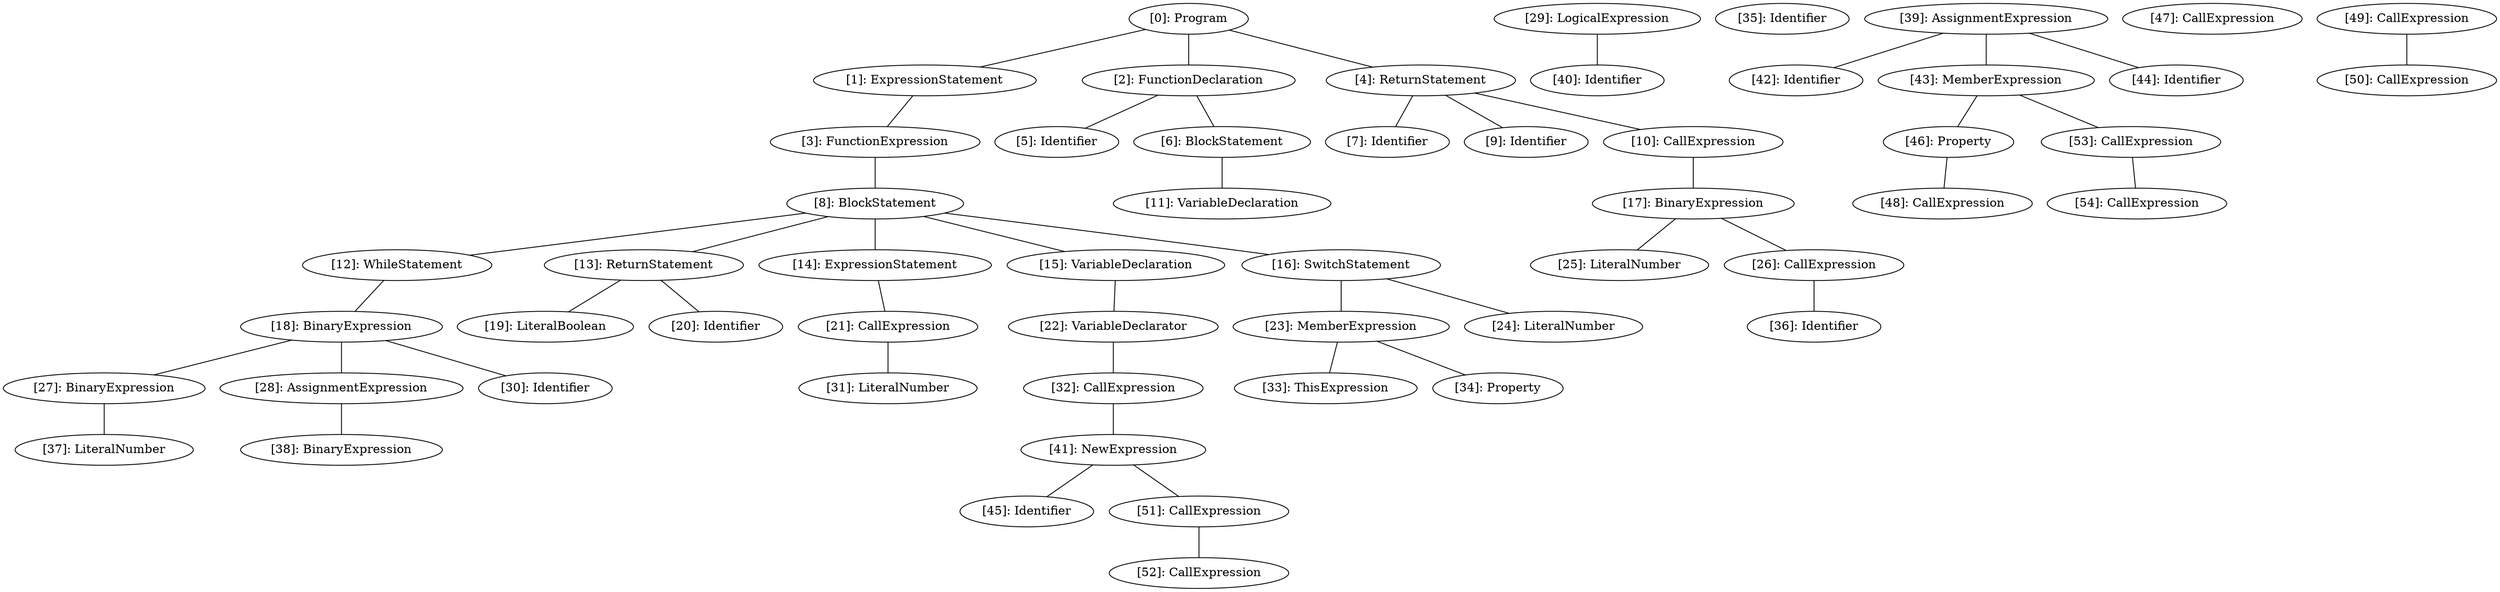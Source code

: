 // Result
graph {
	0 [label="[0]: Program"]
	1 [label="[1]: ExpressionStatement"]
	2 [label="[2]: FunctionDeclaration"]
	3 [label="[3]: FunctionExpression"]
	4 [label="[4]: ReturnStatement"]
	5 [label="[5]: Identifier"]
	6 [label="[6]: BlockStatement"]
	7 [label="[7]: Identifier"]
	8 [label="[8]: BlockStatement"]
	9 [label="[9]: Identifier"]
	10 [label="[10]: CallExpression"]
	11 [label="[11]: VariableDeclaration"]
	12 [label="[12]: WhileStatement"]
	13 [label="[13]: ReturnStatement"]
	14 [label="[14]: ExpressionStatement"]
	15 [label="[15]: VariableDeclaration"]
	16 [label="[16]: SwitchStatement"]
	17 [label="[17]: BinaryExpression"]
	18 [label="[18]: BinaryExpression"]
	19 [label="[19]: LiteralBoolean"]
	20 [label="[20]: Identifier"]
	21 [label="[21]: CallExpression"]
	22 [label="[22]: VariableDeclarator"]
	23 [label="[23]: MemberExpression"]
	24 [label="[24]: LiteralNumber"]
	25 [label="[25]: LiteralNumber"]
	26 [label="[26]: CallExpression"]
	27 [label="[27]: BinaryExpression"]
	28 [label="[28]: AssignmentExpression"]
	29 [label="[29]: LogicalExpression"]
	30 [label="[30]: Identifier"]
	31 [label="[31]: LiteralNumber"]
	32 [label="[32]: CallExpression"]
	33 [label="[33]: ThisExpression"]
	34 [label="[34]: Property"]
	35 [label="[35]: Identifier"]
	36 [label="[36]: Identifier"]
	37 [label="[37]: LiteralNumber"]
	38 [label="[38]: BinaryExpression"]
	39 [label="[39]: AssignmentExpression"]
	40 [label="[40]: Identifier"]
	41 [label="[41]: NewExpression"]
	42 [label="[42]: Identifier"]
	43 [label="[43]: MemberExpression"]
	44 [label="[44]: Identifier"]
	45 [label="[45]: Identifier"]
	46 [label="[46]: Property"]
	47 [label="[47]: CallExpression"]
	48 [label="[48]: CallExpression"]
	49 [label="[49]: CallExpression"]
	50 [label="[50]: CallExpression"]
	51 [label="[51]: CallExpression"]
	52 [label="[52]: CallExpression"]
	53 [label="[53]: CallExpression"]
	54 [label="[54]: CallExpression"]
	0 -- 1
	0 -- 2
	0 -- 4
	1 -- 3
	2 -- 5
	2 -- 6
	3 -- 8
	4 -- 7
	4 -- 9
	4 -- 10
	6 -- 11
	8 -- 12
	8 -- 13
	8 -- 14
	8 -- 15
	8 -- 16
	10 -- 17
	12 -- 18
	13 -- 19
	13 -- 20
	14 -- 21
	15 -- 22
	16 -- 23
	16 -- 24
	17 -- 25
	17 -- 26
	18 -- 27
	18 -- 28
	18 -- 30
	21 -- 31
	22 -- 32
	23 -- 33
	23 -- 34
	26 -- 36
	27 -- 37
	28 -- 38
	29 -- 40
	32 -- 41
	39 -- 42
	39 -- 43
	39 -- 44
	41 -- 45
	41 -- 51
	43 -- 46
	43 -- 53
	46 -- 48
	49 -- 50
	51 -- 52
	53 -- 54
}
